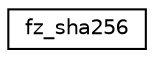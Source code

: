 digraph "Graphical Class Hierarchy"
{
 // LATEX_PDF_SIZE
  edge [fontname="Helvetica",fontsize="10",labelfontname="Helvetica",labelfontsize="10"];
  node [fontname="Helvetica",fontsize="10",shape=record];
  rankdir="LR";
  Node0 [label="fz_sha256",height=0.2,width=0.4,color="black", fillcolor="white", style="filled",URL="$structfz__sha256.html",tooltip=" "];
}
